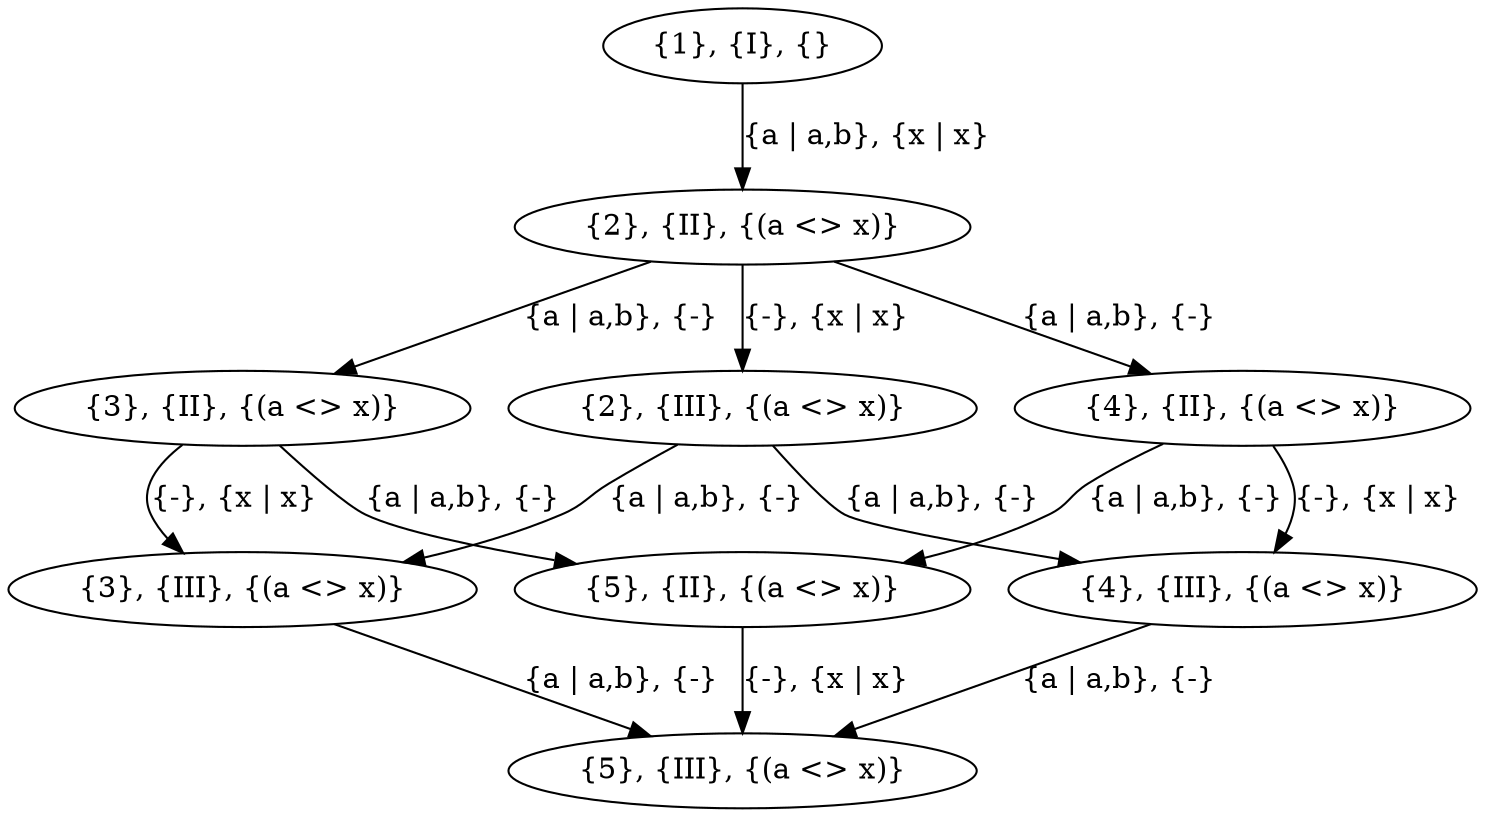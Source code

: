 digraph {
  "{1}, {I}, {}" [role="start"]
  "{5}, {III}, {(a <> x)}" [role="end"]

  "{1}, {I}, {}" ->  "{2}, {II}, {(a <> x)}" [label="{a | a,b}, {x | x}", gp1="a | a,b", gp2="x | x"]

  "{2}, {II}, {(a <> x)}" ->  "{3}, {II}, {(a <> x)}" [label="{a | a,b}, {-}", gp1="a | a,b", gp2="-"]
  "{2}, {II}, {(a <> x)}" ->  "{4}, {II}, {(a <> x)}" [label="{a | a,b}, {-}", gp1="a | a,b", gp2="-"]
  "{2}, {II}, {(a <> x)}" ->  "{2}, {III}, {(a <> x)}" [label="{-}, {x | x}", gp1="-", gp2="x | x"]

  "{3}, {II}, {(a <> x)}" ->  "{5}, {II}, {(a <> x)}" [label="{a | a,b}, {-}", gp1="a | a,b", gp2="-"]
  "{3}, {II}, {(a <> x)}" ->  "{3}, {III}, {(a <> x)}" [label="{-}, {x | x}", gp1="-", gp2="x | x"]

  "{4}, {II}, {(a <> x)}" ->  "{5}, {II}, {(a <> x)}" [label="{a | a,b}, {-}", gp1="a | a,b", gp2="-"]
  "{4}, {II}, {(a <> x)}" ->  "{4}, {III}, {(a <> x)}" [label="{-}, {x | x}", gp1="-", gp2="x | x"]

  "{2}, {III}, {(a <> x)}" ->  "{3}, {III}, {(a <> x)}" [label="{a | a,b}, {-}", gp1="a | a,b", gp2="-"]
  "{2}, {III}, {(a <> x)}" ->  "{4}, {III}, {(a <> x)}" [label="{a | a,b}, {-}", gp1="a | a,b", gp2="-"]

  "{5}, {II}, {(a <> x)}" ->  "{5}, {III}, {(a <> x)}" [label="{-}, {x | x}", gp1="-", gp2="x | x"]

  "{3}, {III}, {(a <> x)}" ->  "{5}, {III}, {(a <> x)}" [label="{a | a,b}, {-}", gp1="a | a,b", gp2="-"]

  "{4}, {III}, {(a <> x)}" ->  "{5}, {III}, {(a <> x)}" [label="{a | a,b}, {-}", gp1="a | a,b", gp2="-"]

}
